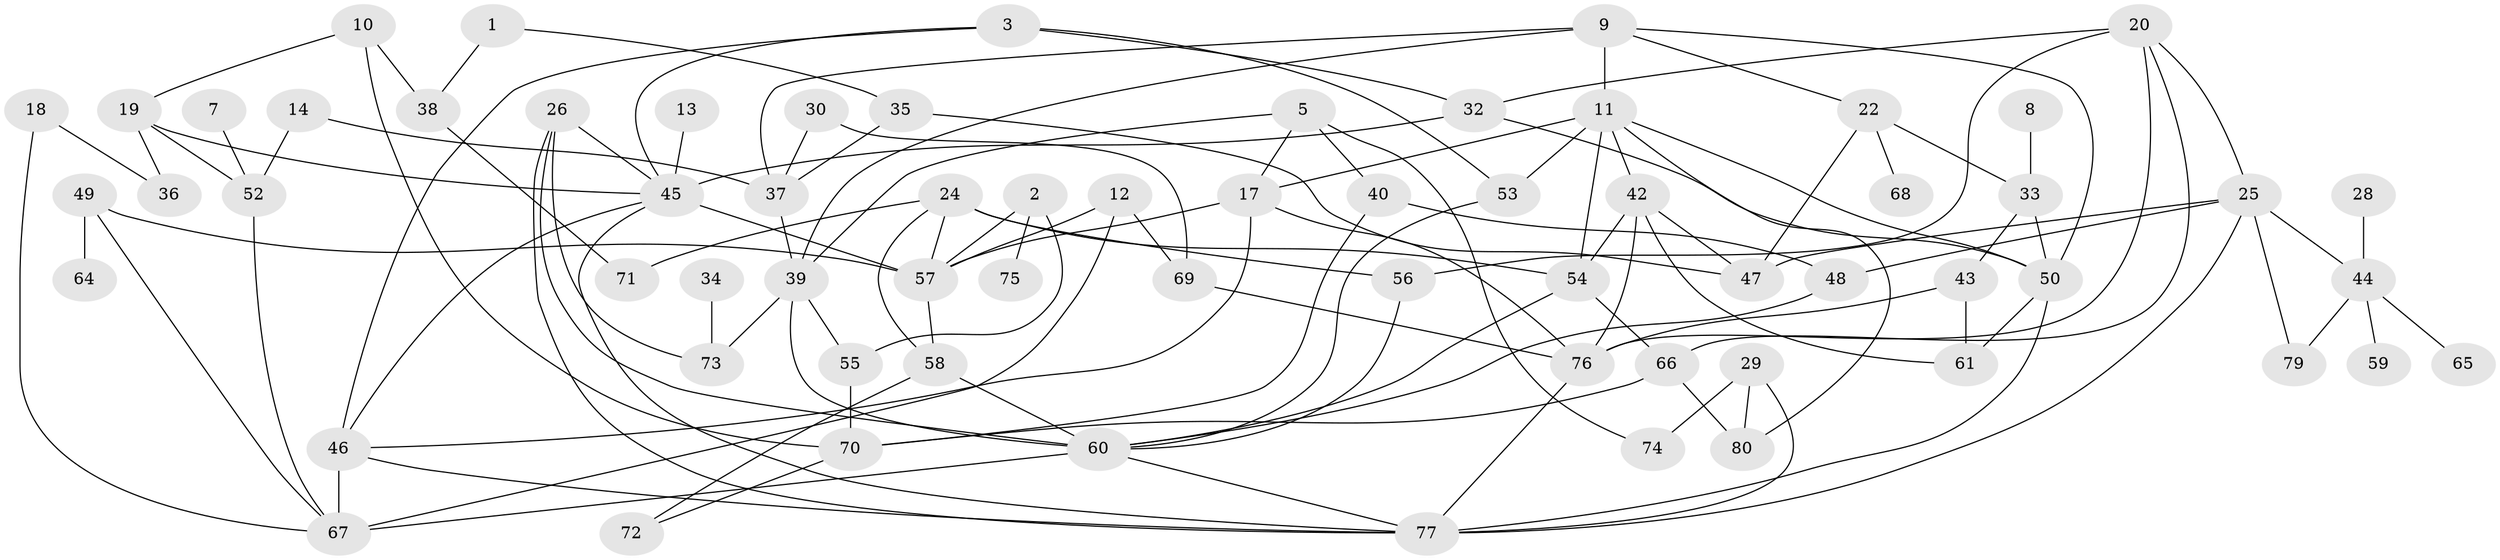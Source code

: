 // original degree distribution, {3: 0.2230769230769231, 2: 0.23846153846153847, 1: 0.16153846153846155, 4: 0.16153846153846155, 0: 0.09230769230769231, 5: 0.06923076923076923, 7: 0.015384615384615385, 6: 0.023076923076923078, 9: 0.007692307692307693, 8: 0.007692307692307693}
// Generated by graph-tools (version 1.1) at 2025/35/03/04/25 23:35:49]
// undirected, 67 vertices, 121 edges
graph export_dot {
  node [color=gray90,style=filled];
  1;
  2;
  3;
  5;
  7;
  8;
  9;
  10;
  11;
  12;
  13;
  14;
  17;
  18;
  19;
  20;
  22;
  24;
  25;
  26;
  28;
  29;
  30;
  32;
  33;
  34;
  35;
  36;
  37;
  38;
  39;
  40;
  42;
  43;
  44;
  45;
  46;
  47;
  48;
  49;
  50;
  52;
  53;
  54;
  55;
  56;
  57;
  58;
  59;
  60;
  61;
  64;
  65;
  66;
  67;
  68;
  69;
  70;
  71;
  72;
  73;
  74;
  75;
  76;
  77;
  79;
  80;
  1 -- 35 [weight=1.0];
  1 -- 38 [weight=1.0];
  2 -- 55 [weight=1.0];
  2 -- 57 [weight=1.0];
  2 -- 75 [weight=1.0];
  3 -- 32 [weight=1.0];
  3 -- 45 [weight=1.0];
  3 -- 46 [weight=1.0];
  3 -- 53 [weight=1.0];
  5 -- 17 [weight=1.0];
  5 -- 39 [weight=1.0];
  5 -- 40 [weight=1.0];
  5 -- 74 [weight=1.0];
  7 -- 52 [weight=1.0];
  8 -- 33 [weight=1.0];
  9 -- 11 [weight=1.0];
  9 -- 22 [weight=1.0];
  9 -- 37 [weight=1.0];
  9 -- 39 [weight=1.0];
  9 -- 50 [weight=1.0];
  10 -- 19 [weight=1.0];
  10 -- 38 [weight=1.0];
  10 -- 70 [weight=1.0];
  11 -- 17 [weight=1.0];
  11 -- 42 [weight=1.0];
  11 -- 50 [weight=1.0];
  11 -- 53 [weight=1.0];
  11 -- 54 [weight=1.0];
  11 -- 80 [weight=1.0];
  12 -- 57 [weight=1.0];
  12 -- 67 [weight=1.0];
  12 -- 69 [weight=1.0];
  13 -- 45 [weight=1.0];
  14 -- 37 [weight=1.0];
  14 -- 52 [weight=1.0];
  17 -- 46 [weight=1.0];
  17 -- 57 [weight=1.0];
  17 -- 76 [weight=1.0];
  18 -- 36 [weight=1.0];
  18 -- 67 [weight=1.0];
  19 -- 36 [weight=1.0];
  19 -- 45 [weight=1.0];
  19 -- 52 [weight=1.0];
  20 -- 25 [weight=1.0];
  20 -- 32 [weight=1.0];
  20 -- 56 [weight=1.0];
  20 -- 66 [weight=1.0];
  20 -- 76 [weight=1.0];
  22 -- 33 [weight=1.0];
  22 -- 47 [weight=1.0];
  22 -- 68 [weight=1.0];
  24 -- 54 [weight=1.0];
  24 -- 56 [weight=1.0];
  24 -- 57 [weight=1.0];
  24 -- 58 [weight=1.0];
  24 -- 71 [weight=1.0];
  25 -- 44 [weight=1.0];
  25 -- 47 [weight=1.0];
  25 -- 48 [weight=1.0];
  25 -- 77 [weight=1.0];
  25 -- 79 [weight=1.0];
  26 -- 45 [weight=1.0];
  26 -- 60 [weight=1.0];
  26 -- 73 [weight=1.0];
  26 -- 77 [weight=1.0];
  28 -- 44 [weight=1.0];
  29 -- 74 [weight=1.0];
  29 -- 77 [weight=1.0];
  29 -- 80 [weight=2.0];
  30 -- 37 [weight=1.0];
  30 -- 69 [weight=1.0];
  32 -- 45 [weight=1.0];
  32 -- 50 [weight=1.0];
  33 -- 43 [weight=1.0];
  33 -- 50 [weight=1.0];
  34 -- 73 [weight=1.0];
  35 -- 37 [weight=1.0];
  35 -- 47 [weight=1.0];
  37 -- 39 [weight=1.0];
  38 -- 71 [weight=1.0];
  39 -- 55 [weight=1.0];
  39 -- 60 [weight=1.0];
  39 -- 73 [weight=1.0];
  40 -- 48 [weight=1.0];
  40 -- 70 [weight=1.0];
  42 -- 47 [weight=1.0];
  42 -- 54 [weight=1.0];
  42 -- 61 [weight=1.0];
  42 -- 76 [weight=1.0];
  43 -- 61 [weight=1.0];
  43 -- 76 [weight=1.0];
  44 -- 59 [weight=1.0];
  44 -- 65 [weight=1.0];
  44 -- 79 [weight=1.0];
  45 -- 46 [weight=1.0];
  45 -- 57 [weight=1.0];
  45 -- 77 [weight=1.0];
  46 -- 67 [weight=2.0];
  46 -- 77 [weight=1.0];
  48 -- 60 [weight=1.0];
  49 -- 57 [weight=1.0];
  49 -- 64 [weight=1.0];
  49 -- 67 [weight=1.0];
  50 -- 61 [weight=1.0];
  50 -- 77 [weight=1.0];
  52 -- 67 [weight=1.0];
  53 -- 60 [weight=1.0];
  54 -- 60 [weight=1.0];
  54 -- 66 [weight=1.0];
  55 -- 70 [weight=1.0];
  56 -- 60 [weight=1.0];
  57 -- 58 [weight=1.0];
  58 -- 60 [weight=1.0];
  58 -- 72 [weight=1.0];
  60 -- 67 [weight=2.0];
  60 -- 77 [weight=1.0];
  66 -- 70 [weight=1.0];
  66 -- 80 [weight=1.0];
  69 -- 76 [weight=1.0];
  70 -- 72 [weight=1.0];
  76 -- 77 [weight=1.0];
}
